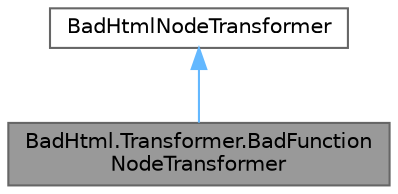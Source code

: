 digraph "BadHtml.Transformer.BadFunctionNodeTransformer"
{
 // LATEX_PDF_SIZE
  bgcolor="transparent";
  edge [fontname=Helvetica,fontsize=10,labelfontname=Helvetica,labelfontsize=10];
  node [fontname=Helvetica,fontsize=10,shape=box,height=0.2,width=0.4];
  Node1 [id="Node000001",label="BadHtml.Transformer.BadFunction\lNodeTransformer",height=0.2,width=0.4,color="gray40", fillcolor="grey60", style="filled", fontcolor="black",tooltip=" "];
  Node2 -> Node1 [id="edge1_Node000001_Node000002",dir="back",color="steelblue1",style="solid",tooltip=" "];
  Node2 [id="Node000002",label="BadHtmlNodeTransformer",height=0.2,width=0.4,color="gray40", fillcolor="white", style="filled",URL="$class_bad_html_1_1_bad_html_node_transformer.html",tooltip=" "];
}
